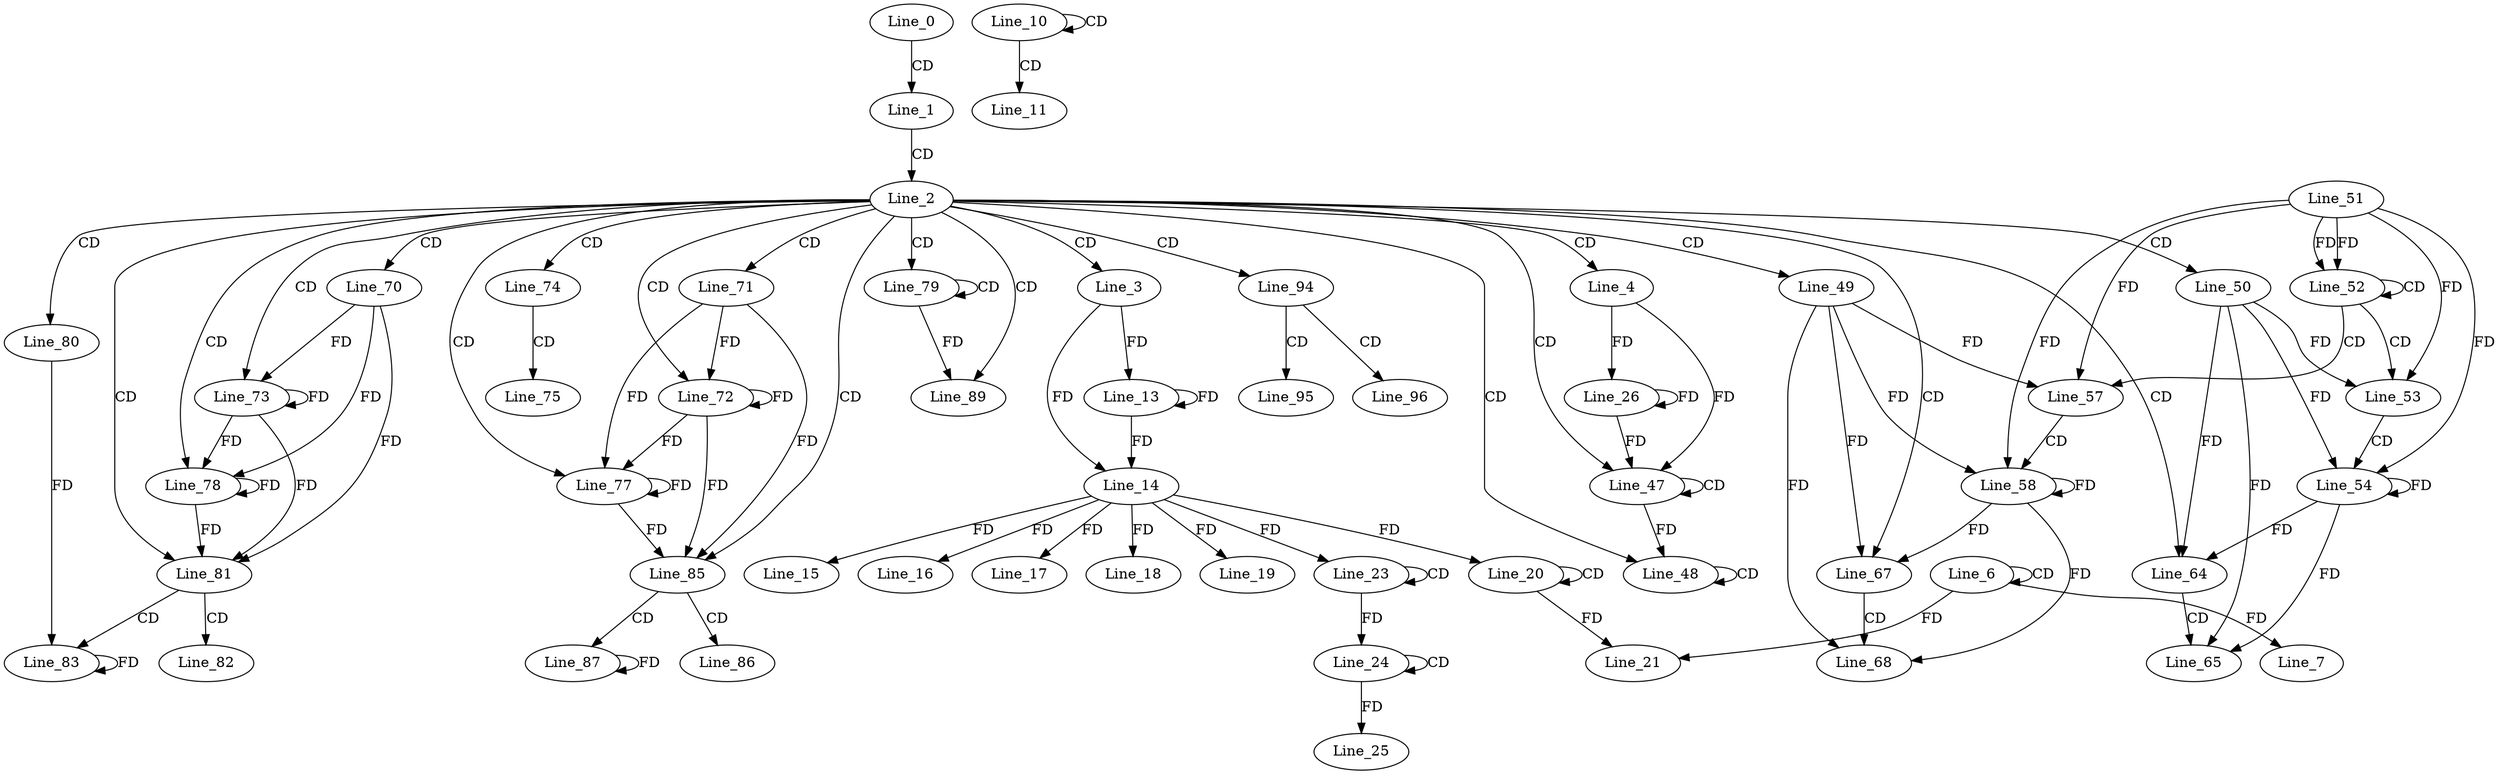 digraph G {
  Line_0;
  Line_1;
  Line_2;
  Line_3;
  Line_4;
  Line_6;
  Line_6;
  Line_7;
  Line_10;
  Line_10;
  Line_11;
  Line_13;
  Line_14;
  Line_14;
  Line_15;
  Line_16;
  Line_17;
  Line_18;
  Line_19;
  Line_20;
  Line_20;
  Line_21;
  Line_23;
  Line_23;
  Line_24;
  Line_24;
  Line_25;
  Line_26;
  Line_26;
  Line_47;
  Line_47;
  Line_48;
  Line_48;
  Line_49;
  Line_50;
  Line_51;
  Line_52;
  Line_52;
  Line_53;
  Line_53;
  Line_53;
  Line_54;
  Line_57;
  Line_57;
  Line_57;
  Line_58;
  Line_64;
  Line_65;
  Line_67;
  Line_68;
  Line_70;
  Line_71;
  Line_72;
  Line_72;
  Line_73;
  Line_73;
  Line_74;
  Line_75;
  Line_77;
  Line_77;
  Line_78;
  Line_78;
  Line_79;
  Line_79;
  Line_80;
  Line_81;
  Line_82;
  Line_83;
  Line_85;
  Line_86;
  Line_87;
  Line_89;
  Line_94;
  Line_95;
  Line_96;
  Line_0 -> Line_1 [ label="CD" ];
  Line_1 -> Line_2 [ label="CD" ];
  Line_2 -> Line_3 [ label="CD" ];
  Line_2 -> Line_4 [ label="CD" ];
  Line_6 -> Line_6 [ label="CD" ];
  Line_6 -> Line_7 [ label="FD" ];
  Line_10 -> Line_10 [ label="CD" ];
  Line_10 -> Line_11 [ label="CD" ];
  Line_3 -> Line_13 [ label="FD" ];
  Line_13 -> Line_13 [ label="FD" ];
  Line_3 -> Line_14 [ label="FD" ];
  Line_13 -> Line_14 [ label="FD" ];
  Line_14 -> Line_15 [ label="FD" ];
  Line_14 -> Line_16 [ label="FD" ];
  Line_14 -> Line_17 [ label="FD" ];
  Line_14 -> Line_18 [ label="FD" ];
  Line_14 -> Line_19 [ label="FD" ];
  Line_20 -> Line_20 [ label="CD" ];
  Line_14 -> Line_20 [ label="FD" ];
  Line_20 -> Line_21 [ label="FD" ];
  Line_6 -> Line_21 [ label="FD" ];
  Line_23 -> Line_23 [ label="CD" ];
  Line_14 -> Line_23 [ label="FD" ];
  Line_24 -> Line_24 [ label="CD" ];
  Line_23 -> Line_24 [ label="FD" ];
  Line_24 -> Line_25 [ label="FD" ];
  Line_4 -> Line_26 [ label="FD" ];
  Line_26 -> Line_26 [ label="FD" ];
  Line_2 -> Line_47 [ label="CD" ];
  Line_47 -> Line_47 [ label="CD" ];
  Line_4 -> Line_47 [ label="FD" ];
  Line_26 -> Line_47 [ label="FD" ];
  Line_2 -> Line_48 [ label="CD" ];
  Line_48 -> Line_48 [ label="CD" ];
  Line_47 -> Line_48 [ label="FD" ];
  Line_2 -> Line_49 [ label="CD" ];
  Line_2 -> Line_50 [ label="CD" ];
  Line_51 -> Line_52 [ label="FD" ];
  Line_52 -> Line_52 [ label="CD" ];
  Line_51 -> Line_52 [ label="FD" ];
  Line_52 -> Line_53 [ label="CD" ];
  Line_51 -> Line_53 [ label="FD" ];
  Line_50 -> Line_53 [ label="FD" ];
  Line_53 -> Line_54 [ label="CD" ];
  Line_50 -> Line_54 [ label="FD" ];
  Line_54 -> Line_54 [ label="FD" ];
  Line_51 -> Line_54 [ label="FD" ];
  Line_52 -> Line_57 [ label="CD" ];
  Line_51 -> Line_57 [ label="FD" ];
  Line_49 -> Line_57 [ label="FD" ];
  Line_57 -> Line_58 [ label="CD" ];
  Line_49 -> Line_58 [ label="FD" ];
  Line_58 -> Line_58 [ label="FD" ];
  Line_51 -> Line_58 [ label="FD" ];
  Line_2 -> Line_64 [ label="CD" ];
  Line_50 -> Line_64 [ label="FD" ];
  Line_54 -> Line_64 [ label="FD" ];
  Line_64 -> Line_65 [ label="CD" ];
  Line_50 -> Line_65 [ label="FD" ];
  Line_54 -> Line_65 [ label="FD" ];
  Line_2 -> Line_67 [ label="CD" ];
  Line_49 -> Line_67 [ label="FD" ];
  Line_58 -> Line_67 [ label="FD" ];
  Line_67 -> Line_68 [ label="CD" ];
  Line_49 -> Line_68 [ label="FD" ];
  Line_58 -> Line_68 [ label="FD" ];
  Line_2 -> Line_70 [ label="CD" ];
  Line_2 -> Line_71 [ label="CD" ];
  Line_2 -> Line_72 [ label="CD" ];
  Line_71 -> Line_72 [ label="FD" ];
  Line_72 -> Line_72 [ label="FD" ];
  Line_2 -> Line_73 [ label="CD" ];
  Line_70 -> Line_73 [ label="FD" ];
  Line_73 -> Line_73 [ label="FD" ];
  Line_2 -> Line_74 [ label="CD" ];
  Line_74 -> Line_75 [ label="CD" ];
  Line_2 -> Line_77 [ label="CD" ];
  Line_71 -> Line_77 [ label="FD" ];
  Line_72 -> Line_77 [ label="FD" ];
  Line_77 -> Line_77 [ label="FD" ];
  Line_2 -> Line_78 [ label="CD" ];
  Line_70 -> Line_78 [ label="FD" ];
  Line_73 -> Line_78 [ label="FD" ];
  Line_78 -> Line_78 [ label="FD" ];
  Line_2 -> Line_79 [ label="CD" ];
  Line_79 -> Line_79 [ label="CD" ];
  Line_2 -> Line_80 [ label="CD" ];
  Line_2 -> Line_81 [ label="CD" ];
  Line_70 -> Line_81 [ label="FD" ];
  Line_73 -> Line_81 [ label="FD" ];
  Line_78 -> Line_81 [ label="FD" ];
  Line_81 -> Line_82 [ label="CD" ];
  Line_81 -> Line_83 [ label="CD" ];
  Line_80 -> Line_83 [ label="FD" ];
  Line_83 -> Line_83 [ label="FD" ];
  Line_2 -> Line_85 [ label="CD" ];
  Line_71 -> Line_85 [ label="FD" ];
  Line_72 -> Line_85 [ label="FD" ];
  Line_77 -> Line_85 [ label="FD" ];
  Line_85 -> Line_86 [ label="CD" ];
  Line_85 -> Line_87 [ label="CD" ];
  Line_87 -> Line_87 [ label="FD" ];
  Line_2 -> Line_89 [ label="CD" ];
  Line_79 -> Line_89 [ label="FD" ];
  Line_2 -> Line_94 [ label="CD" ];
  Line_94 -> Line_95 [ label="CD" ];
  Line_94 -> Line_96 [ label="CD" ];
}
